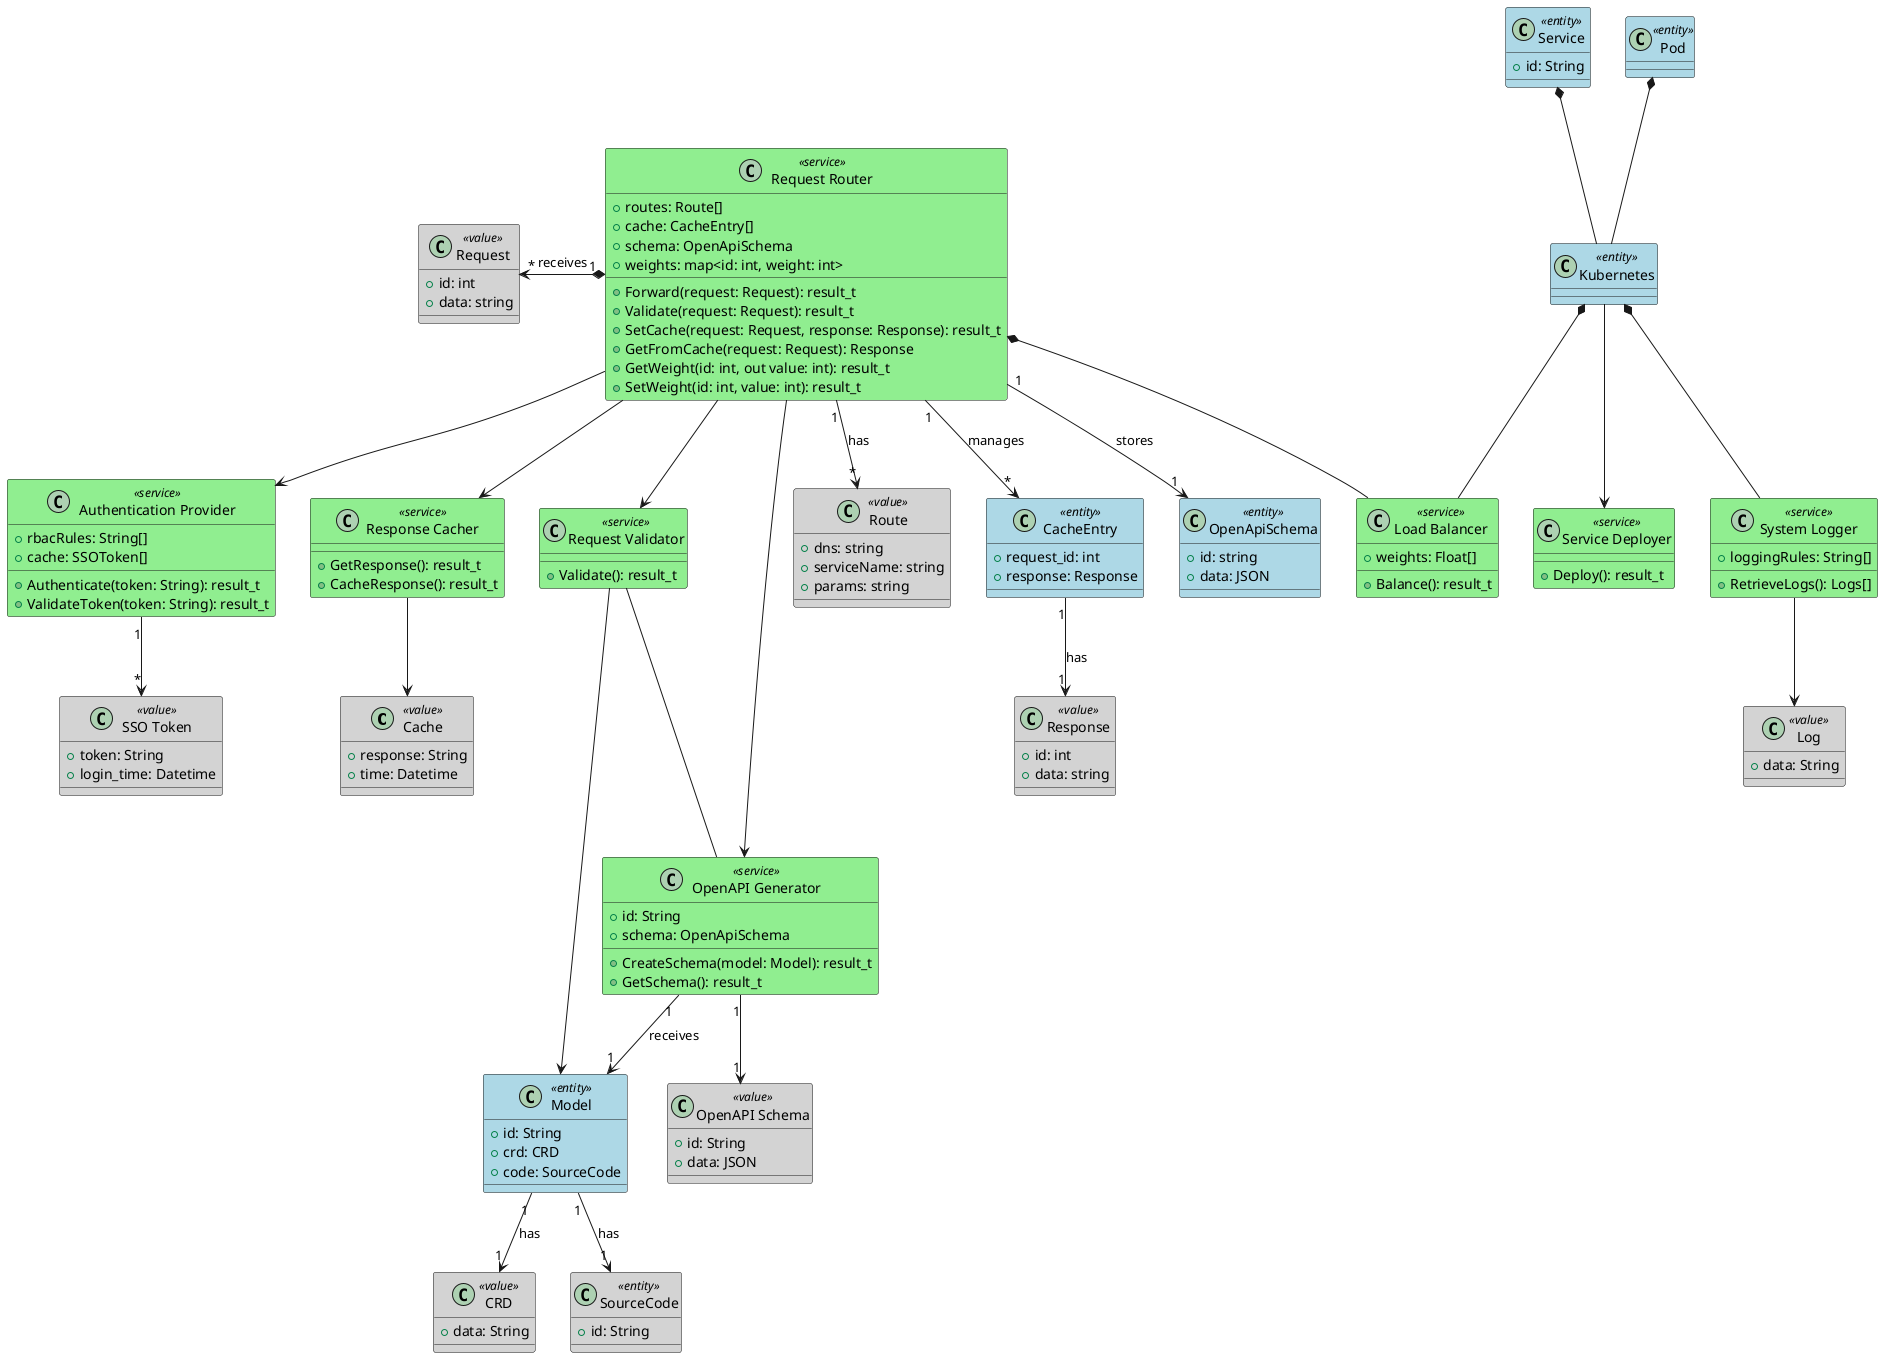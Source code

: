 @startuml

!define RECTANGLE #lightgreen
!define ENTITY #lightblue
!define VALUE #lightgray

' === VALUES ===
class "Cache" <<value>> VALUE {
    + response: String
    + time: Datetime
}

class "SSO Token" <<value>> VALUE {
    + token: String
    + login_time: Datetime
}

class "Log" <<value>> VALUE {
    + data: String
}

class "OpenAPI Schema" <<value>> VALUE {
    + id: String
    + data: JSON
}

class "CRD" <<value>> VALUE {
    + data: String
}

class Request <<value>> VALUE {
    + id: int
    + data: string
}

class Response <<value>> VALUE {
    + id: int
    + data: string
}

class Route <<value>> VALUE {
    + dns: string
    + serviceName: string
    + params: string
}


' === ENTITIES ===
class "Model" <<entity>> ENTITY {
    + id: String
    + crd: CRD
    + code: SourceCode
}

class "SourceCode" <<entity>> VALUE {
    + id: String
}

class "Service" <<entity>> ENTITY {
    + id: String
}

class CacheEntry <<entity>> ENTITY {
    + request_id: int
    + response: Response
}

class OpenApiSchema <<entity>> ENTITY {
    + id: string
    + data: JSON
}

class "Pod" <<entity>> ENTITY
class "Kubernetes" <<entity>> ENTITY


' === SERVICES ===
class "Request Router" <<service>> RECTANGLE {
    + routes: Route[]
    + cache: CacheEntry[]
    + schema: OpenApiSchema
    + weights: map<id: int, weight: int>
    + Forward(request: Request): result_t
    + Validate(request: Request): result_t
    + SetCache(request: Request, response: Response): result_t
    + GetFromCache(request: Request): Response
    + GetWeight(id: int, out value: int): result_t
    + SetWeight(id: int, value: int): result_t
}

class "Authentication Provider" <<service>> RECTANGLE {
    + rbacRules: String[]
    + cache: SSOToken[]
    + Authenticate(token: String): result_t
    + ValidateToken(token: String): result_t
}

class "Response Cacher" <<service>> RECTANGLE {
    + GetResponse(): result_t
    + CacheResponse(): result_t
}

class "Request Validator" <<service>> RECTANGLE {
    + Validate(): result_t
}

class "Load Balancer" <<service>> RECTANGLE {
    + weights: Float[]
    + Balance(): result_t
}

class "System Logger" <<service>> RECTANGLE {
    + loggingRules: String[]
    + RetrieveLogs(): Logs[]
}

class "Service Deployer" <<service>> RECTANGLE {
    + Deploy(): result_t
}

class "OpenAPI Generator" <<service>> RECTANGLE {
    + id: String
    + schema: OpenApiSchema
    + CreateSchema(model: Model): result_t
    + GetSchema(): result_t
}


' === RELATIONSHIPS ===
"Request Router" --> "Authentication Provider"
"Request Router" --> "Request Validator"
"Request Router" --> "Response Cacher"
"Request Router" *-- "Load Balancer"

"Authentication Provider" "1" --> "*" "SSO Token"
"Response Cacher" --> "Cache"

"Request Validator" --> "Model"
"Model" "1" --> "1" "CRD" : has
"Model" "1" --> "1" "SourceCode" : has
"Service" *-- "Kubernetes"
"Pod" *-- "Kubernetes"

"Kubernetes" --> "Service Deployer"
"Kubernetes" *-- "Load Balancer"
"Kubernetes" *-- "System Logger"
"System Logger" --> "Log"

"OpenAPI Generator" "1" --> "1" "OpenAPI Schema"
"OpenAPI Generator" "1" --> "1" Model : receives
"Request Router" --> "OpenAPI Generator"
"Request Validator" --- "OpenAPI Generator"

"Request Router" "1" *-left-> "*" "Request" : receives
"Request Router" "1" --> "*" "Route" : has
"Request Router" "1" --> "*" "CacheEntry" : manages
"Request Router" "1" --> "1" "OpenApiSchema" : stores
"CacheEntry" "1" --> "1" "Response" : has

@enduml

